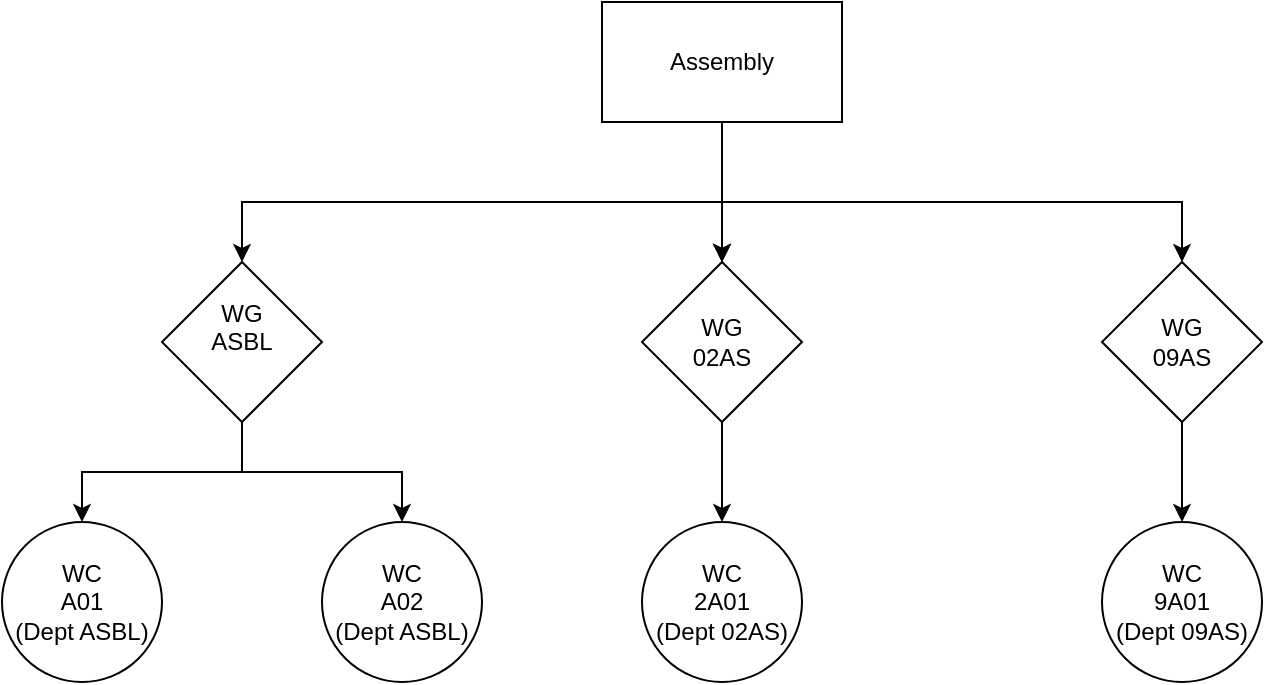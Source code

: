 <mxfile version="24.7.7">
  <diagram id="prtHgNgQTEPvFCAcTncT" name="Page-1">
    <mxGraphModel dx="2453" dy="757" grid="1" gridSize="10" guides="1" tooltips="1" connect="1" arrows="1" fold="1" page="1" pageScale="1" pageWidth="827" pageHeight="1169" math="0" shadow="0">
      <root>
        <mxCell id="0" />
        <mxCell id="1" parent="0" />
        <mxCell id="aT9uq2DcDhUzaI0Rb6pw-7" value="" style="edgeStyle=orthogonalEdgeStyle;rounded=0;orthogonalLoop=1;jettySize=auto;html=1;" edge="1" parent="1" source="aT9uq2DcDhUzaI0Rb6pw-3" target="aT9uq2DcDhUzaI0Rb6pw-6">
          <mxGeometry relative="1" as="geometry">
            <Array as="points">
              <mxPoint x="120" y="250" />
              <mxPoint x="-120" y="250" />
            </Array>
          </mxGeometry>
        </mxCell>
        <mxCell id="aT9uq2DcDhUzaI0Rb6pw-13" value="" style="edgeStyle=orthogonalEdgeStyle;rounded=0;orthogonalLoop=1;jettySize=auto;html=1;" edge="1" parent="1" source="aT9uq2DcDhUzaI0Rb6pw-3" target="aT9uq2DcDhUzaI0Rb6pw-12">
          <mxGeometry relative="1" as="geometry" />
        </mxCell>
        <mxCell id="aT9uq2DcDhUzaI0Rb6pw-16" value="" style="edgeStyle=orthogonalEdgeStyle;rounded=0;orthogonalLoop=1;jettySize=auto;html=1;" edge="1" parent="1" source="aT9uq2DcDhUzaI0Rb6pw-3" target="aT9uq2DcDhUzaI0Rb6pw-12">
          <mxGeometry relative="1" as="geometry" />
        </mxCell>
        <mxCell id="aT9uq2DcDhUzaI0Rb6pw-17" value="" style="edgeStyle=orthogonalEdgeStyle;rounded=0;orthogonalLoop=1;jettySize=auto;html=1;" edge="1" parent="1" source="aT9uq2DcDhUzaI0Rb6pw-3" target="aT9uq2DcDhUzaI0Rb6pw-12">
          <mxGeometry relative="1" as="geometry" />
        </mxCell>
        <mxCell id="aT9uq2DcDhUzaI0Rb6pw-19" value="" style="edgeStyle=orthogonalEdgeStyle;rounded=0;orthogonalLoop=1;jettySize=auto;html=1;" edge="1" parent="1" source="aT9uq2DcDhUzaI0Rb6pw-3" target="aT9uq2DcDhUzaI0Rb6pw-18">
          <mxGeometry relative="1" as="geometry">
            <Array as="points">
              <mxPoint x="120" y="250" />
              <mxPoint x="350" y="250" />
            </Array>
          </mxGeometry>
        </mxCell>
        <mxCell id="aT9uq2DcDhUzaI0Rb6pw-3" value="Assembly" style="rounded=0;whiteSpace=wrap;html=1;" vertex="1" parent="1">
          <mxGeometry x="60" y="150" width="120" height="60" as="geometry" />
        </mxCell>
        <mxCell id="aT9uq2DcDhUzaI0Rb6pw-9" value="" style="edgeStyle=orthogonalEdgeStyle;rounded=0;orthogonalLoop=1;jettySize=auto;html=1;" edge="1" parent="1" source="aT9uq2DcDhUzaI0Rb6pw-6" target="aT9uq2DcDhUzaI0Rb6pw-8">
          <mxGeometry relative="1" as="geometry" />
        </mxCell>
        <mxCell id="aT9uq2DcDhUzaI0Rb6pw-11" value="" style="edgeStyle=orthogonalEdgeStyle;rounded=0;orthogonalLoop=1;jettySize=auto;html=1;" edge="1" parent="1" source="aT9uq2DcDhUzaI0Rb6pw-6" target="aT9uq2DcDhUzaI0Rb6pw-10">
          <mxGeometry relative="1" as="geometry" />
        </mxCell>
        <mxCell id="aT9uq2DcDhUzaI0Rb6pw-6" value="WG&lt;div&gt;ASBL&lt;/div&gt;&lt;div&gt;&lt;br&gt;&lt;/div&gt;" style="rhombus;whiteSpace=wrap;html=1;rounded=0;" vertex="1" parent="1">
          <mxGeometry x="-160" y="280" width="80" height="80" as="geometry" />
        </mxCell>
        <mxCell id="aT9uq2DcDhUzaI0Rb6pw-8" value="WC&lt;div&gt;A01&lt;/div&gt;&lt;div&gt;(Dept ASBL)&lt;/div&gt;" style="ellipse;whiteSpace=wrap;html=1;rounded=0;" vertex="1" parent="1">
          <mxGeometry x="-240" y="410" width="80" height="80" as="geometry" />
        </mxCell>
        <mxCell id="aT9uq2DcDhUzaI0Rb6pw-10" value="WC&lt;div&gt;A02&lt;/div&gt;&lt;div&gt;(Dept ASBL)&lt;br&gt;&lt;/div&gt;" style="ellipse;whiteSpace=wrap;html=1;rounded=0;" vertex="1" parent="1">
          <mxGeometry x="-80" y="410" width="80" height="80" as="geometry" />
        </mxCell>
        <mxCell id="aT9uq2DcDhUzaI0Rb6pw-15" value="" style="edgeStyle=orthogonalEdgeStyle;rounded=0;orthogonalLoop=1;jettySize=auto;html=1;" edge="1" parent="1" source="aT9uq2DcDhUzaI0Rb6pw-12" target="aT9uq2DcDhUzaI0Rb6pw-14">
          <mxGeometry relative="1" as="geometry" />
        </mxCell>
        <mxCell id="aT9uq2DcDhUzaI0Rb6pw-12" value="WG&lt;div&gt;02AS&lt;/div&gt;" style="rhombus;whiteSpace=wrap;html=1;rounded=0;" vertex="1" parent="1">
          <mxGeometry x="80" y="280" width="80" height="80" as="geometry" />
        </mxCell>
        <mxCell id="aT9uq2DcDhUzaI0Rb6pw-14" value="WC&lt;div&gt;2A01&lt;/div&gt;&lt;div&gt;(Dept 02AS)&lt;/div&gt;" style="ellipse;whiteSpace=wrap;html=1;rounded=0;" vertex="1" parent="1">
          <mxGeometry x="80" y="410" width="80" height="80" as="geometry" />
        </mxCell>
        <mxCell id="aT9uq2DcDhUzaI0Rb6pw-21" value="" style="edgeStyle=orthogonalEdgeStyle;rounded=0;orthogonalLoop=1;jettySize=auto;html=1;" edge="1" parent="1" source="aT9uq2DcDhUzaI0Rb6pw-18" target="aT9uq2DcDhUzaI0Rb6pw-20">
          <mxGeometry relative="1" as="geometry" />
        </mxCell>
        <mxCell id="aT9uq2DcDhUzaI0Rb6pw-18" value="WG&lt;div&gt;09AS&lt;/div&gt;" style="rhombus;whiteSpace=wrap;html=1;rounded=0;" vertex="1" parent="1">
          <mxGeometry x="310" y="280" width="80" height="80" as="geometry" />
        </mxCell>
        <mxCell id="aT9uq2DcDhUzaI0Rb6pw-20" value="WC&lt;div&gt;9A01&lt;/div&gt;&lt;div&gt;(Dept 09AS)&lt;/div&gt;" style="ellipse;whiteSpace=wrap;html=1;rounded=0;" vertex="1" parent="1">
          <mxGeometry x="310" y="410" width="80" height="80" as="geometry" />
        </mxCell>
      </root>
    </mxGraphModel>
  </diagram>
</mxfile>
